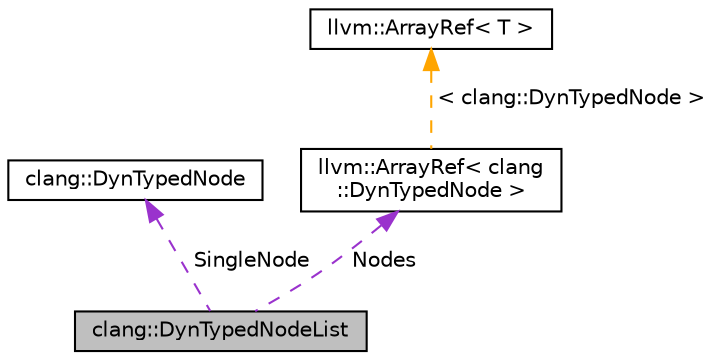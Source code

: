 digraph "clang::DynTypedNodeList"
{
 // LATEX_PDF_SIZE
  bgcolor="transparent";
  edge [fontname="Helvetica",fontsize="10",labelfontname="Helvetica",labelfontsize="10"];
  node [fontname="Helvetica",fontsize="10",shape=record];
  Node1 [label="clang::DynTypedNodeList",height=0.2,width=0.4,color="black", fillcolor="grey75", style="filled", fontcolor="black",tooltip="Container for either a single DynTypedNode or for an ArrayRef to DynTypedNode."];
  Node2 -> Node1 [dir="back",color="darkorchid3",fontsize="10",style="dashed",label=" SingleNode" ,fontname="Helvetica"];
  Node2 [label="clang::DynTypedNode",height=0.2,width=0.4,color="black",URL="$classclang_1_1DynTypedNode.html",tooltip="A dynamically typed AST node container."];
  Node3 -> Node1 [dir="back",color="darkorchid3",fontsize="10",style="dashed",label=" Nodes" ,fontname="Helvetica"];
  Node3 [label="llvm::ArrayRef\< clang\l::DynTypedNode \>",height=0.2,width=0.4,color="black",URL="$classllvm_1_1ArrayRef.html",tooltip=" "];
  Node4 -> Node3 [dir="back",color="orange",fontsize="10",style="dashed",label=" \< clang::DynTypedNode \>" ,fontname="Helvetica"];
  Node4 [label="llvm::ArrayRef\< T \>",height=0.2,width=0.4,color="black",URL="$classllvm_1_1ArrayRef.html",tooltip=" "];
}
